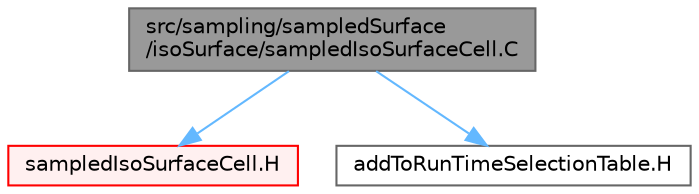 digraph "src/sampling/sampledSurface/isoSurface/sampledIsoSurfaceCell.C"
{
 // LATEX_PDF_SIZE
  bgcolor="transparent";
  edge [fontname=Helvetica,fontsize=10,labelfontname=Helvetica,labelfontsize=10];
  node [fontname=Helvetica,fontsize=10,shape=box,height=0.2,width=0.4];
  Node1 [id="Node000001",label="src/sampling/sampledSurface\l/isoSurface/sampledIsoSurfaceCell.C",height=0.2,width=0.4,color="gray40", fillcolor="grey60", style="filled", fontcolor="black",tooltip=" "];
  Node1 -> Node2 [id="edge1_Node000001_Node000002",color="steelblue1",style="solid",tooltip=" "];
  Node2 [id="Node000002",label="sampledIsoSurfaceCell.H",height=0.2,width=0.4,color="red", fillcolor="#FFF0F0", style="filled",URL="$sampledIsoSurfaceCell_8H.html",tooltip=" "];
  Node1 -> Node433 [id="edge2_Node000001_Node000433",color="steelblue1",style="solid",tooltip=" "];
  Node433 [id="Node000433",label="addToRunTimeSelectionTable.H",height=0.2,width=0.4,color="grey40", fillcolor="white", style="filled",URL="$addToRunTimeSelectionTable_8H.html",tooltip="Macros for easy insertion into run-time selection tables."];
}

